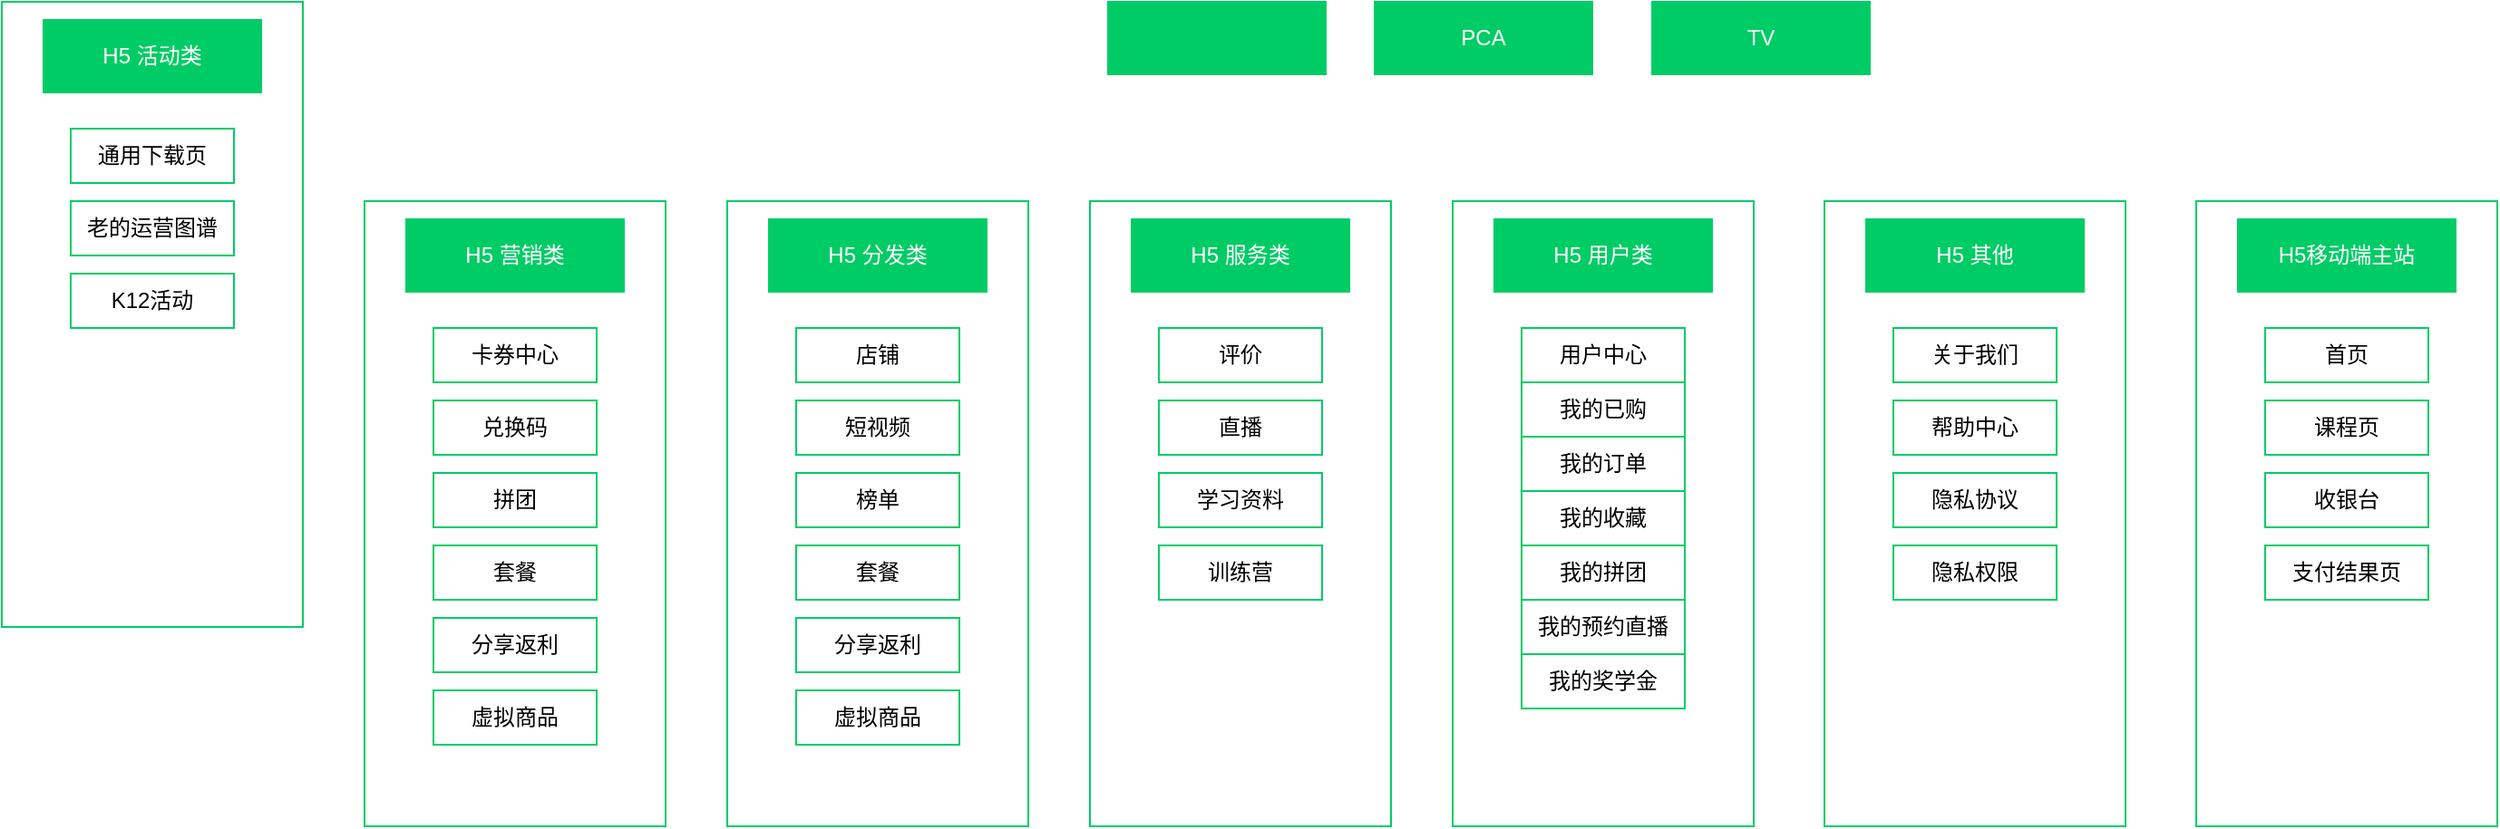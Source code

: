<mxfile version="13.8.2" type="github">
  <diagram id="gfnUJu7TLGORwSLl_J-d" name="Page-1">
    <mxGraphModel dx="1062" dy="751" grid="1" gridSize="10" guides="1" tooltips="1" connect="1" arrows="1" fold="1" page="1" pageScale="1" pageWidth="827" pageHeight="1169" math="0" shadow="0">
      <root>
        <mxCell id="0" />
        <mxCell id="1" parent="0" />
        <mxCell id="xJqPMLtHzBKI9CbUthfr-4" value="" style="rounded=0;whiteSpace=wrap;html=1;strokeColor=#00CC66;fillColor=#00CC66;" vertex="1" parent="1">
          <mxGeometry x="680" y="80" width="120" height="40" as="geometry" />
        </mxCell>
        <mxCell id="xJqPMLtHzBKI9CbUthfr-5" value="&lt;font color=&quot;#ffffff&quot;&gt;PCA&lt;/font&gt;" style="rounded=0;whiteSpace=wrap;html=1;strokeColor=#00CC66;fillColor=#00CC66;" vertex="1" parent="1">
          <mxGeometry x="827" y="80" width="120" height="40" as="geometry" />
        </mxCell>
        <mxCell id="xJqPMLtHzBKI9CbUthfr-6" value="&lt;font color=&quot;#ffffff&quot;&gt;TV&lt;/font&gt;" style="rounded=0;whiteSpace=wrap;html=1;strokeColor=#00CC66;fillColor=#00CC66;" vertex="1" parent="1">
          <mxGeometry x="980" y="80" width="120" height="40" as="geometry" />
        </mxCell>
        <mxCell id="xJqPMLtHzBKI9CbUthfr-11" value="" style="rounded=0;whiteSpace=wrap;html=1;strokeColor=#00CC66;fillColor=#FFFFFF;" vertex="1" parent="1">
          <mxGeometry x="70" y="80" width="166" height="345" as="geometry" />
        </mxCell>
        <mxCell id="KTYjkmk88nUUxBB73JGT-1" value="&lt;font color=&quot;#ffffff&quot;&gt;H5 活动类&lt;/font&gt;" style="rounded=0;whiteSpace=wrap;html=1;strokeColor=#00CC66;fillColor=#00CC66;" parent="1" vertex="1">
          <mxGeometry x="93" y="90" width="120" height="40" as="geometry" />
        </mxCell>
        <mxCell id="xJqPMLtHzBKI9CbUthfr-7" value="通用下载页" style="rounded=0;whiteSpace=wrap;html=1;strokeColor=#00CC66;fillColor=#FFFFFF;" vertex="1" parent="1">
          <mxGeometry x="108" y="150" width="90" height="30" as="geometry" />
        </mxCell>
        <mxCell id="xJqPMLtHzBKI9CbUthfr-8" value="老的运营图谱" style="rounded=0;whiteSpace=wrap;html=1;strokeColor=#00CC66;fillColor=#FFFFFF;" vertex="1" parent="1">
          <mxGeometry x="108" y="190" width="90" height="30" as="geometry" />
        </mxCell>
        <mxCell id="xJqPMLtHzBKI9CbUthfr-9" value="K12活动" style="rounded=0;whiteSpace=wrap;html=1;strokeColor=#00CC66;fillColor=#FFFFFF;" vertex="1" parent="1">
          <mxGeometry x="108" y="230" width="90" height="30" as="geometry" />
        </mxCell>
        <mxCell id="xJqPMLtHzBKI9CbUthfr-13" value="" style="rounded=0;whiteSpace=wrap;html=1;strokeColor=#00CC66;fillColor=#FFFFFF;" vertex="1" parent="1">
          <mxGeometry x="270" y="190" width="166" height="345" as="geometry" />
        </mxCell>
        <mxCell id="xJqPMLtHzBKI9CbUthfr-14" value="&lt;span style=&quot;color: rgb(255 , 255 , 255)&quot;&gt;H5 营销类&lt;/span&gt;" style="rounded=0;whiteSpace=wrap;html=1;strokeColor=#00CC66;fillColor=#00CC66;" vertex="1" parent="1">
          <mxGeometry x="293" y="200" width="120" height="40" as="geometry" />
        </mxCell>
        <mxCell id="xJqPMLtHzBKI9CbUthfr-15" value="卡券中心" style="rounded=0;whiteSpace=wrap;html=1;strokeColor=#00CC66;fillColor=#FFFFFF;" vertex="1" parent="1">
          <mxGeometry x="308" y="260" width="90" height="30" as="geometry" />
        </mxCell>
        <mxCell id="xJqPMLtHzBKI9CbUthfr-16" value="兑换码" style="rounded=0;whiteSpace=wrap;html=1;strokeColor=#00CC66;fillColor=#FFFFFF;" vertex="1" parent="1">
          <mxGeometry x="308" y="300" width="90" height="30" as="geometry" />
        </mxCell>
        <mxCell id="xJqPMLtHzBKI9CbUthfr-17" value="拼团" style="rounded=0;whiteSpace=wrap;html=1;strokeColor=#00CC66;fillColor=#FFFFFF;" vertex="1" parent="1">
          <mxGeometry x="308" y="340" width="90" height="30" as="geometry" />
        </mxCell>
        <mxCell id="xJqPMLtHzBKI9CbUthfr-18" value="套餐" style="rounded=0;whiteSpace=wrap;html=1;strokeColor=#00CC66;fillColor=#FFFFFF;" vertex="1" parent="1">
          <mxGeometry x="308" y="380" width="90" height="30" as="geometry" />
        </mxCell>
        <mxCell id="xJqPMLtHzBKI9CbUthfr-19" value="分享返利" style="rounded=0;whiteSpace=wrap;html=1;strokeColor=#00CC66;fillColor=#FFFFFF;" vertex="1" parent="1">
          <mxGeometry x="308" y="420" width="90" height="30" as="geometry" />
        </mxCell>
        <mxCell id="xJqPMLtHzBKI9CbUthfr-20" value="虚拟商品" style="rounded=0;whiteSpace=wrap;html=1;strokeColor=#00CC66;fillColor=#FFFFFF;" vertex="1" parent="1">
          <mxGeometry x="308" y="460" width="90" height="30" as="geometry" />
        </mxCell>
        <mxCell id="xJqPMLtHzBKI9CbUthfr-28" value="" style="rounded=0;whiteSpace=wrap;html=1;strokeColor=#00CC66;fillColor=#FFFFFF;" vertex="1" parent="1">
          <mxGeometry x="470" y="190" width="166" height="345" as="geometry" />
        </mxCell>
        <mxCell id="xJqPMLtHzBKI9CbUthfr-29" value="&lt;span style=&quot;color: rgb(255 , 255 , 255)&quot;&gt;H5 分发类&lt;/span&gt;" style="rounded=0;whiteSpace=wrap;html=1;strokeColor=#00CC66;fillColor=#00CC66;" vertex="1" parent="1">
          <mxGeometry x="493" y="200" width="120" height="40" as="geometry" />
        </mxCell>
        <mxCell id="xJqPMLtHzBKI9CbUthfr-30" value="店铺" style="rounded=0;whiteSpace=wrap;html=1;strokeColor=#00CC66;fillColor=#FFFFFF;" vertex="1" parent="1">
          <mxGeometry x="508" y="260" width="90" height="30" as="geometry" />
        </mxCell>
        <mxCell id="xJqPMLtHzBKI9CbUthfr-31" value="短视频" style="rounded=0;whiteSpace=wrap;html=1;strokeColor=#00CC66;fillColor=#FFFFFF;" vertex="1" parent="1">
          <mxGeometry x="508" y="300" width="90" height="30" as="geometry" />
        </mxCell>
        <mxCell id="xJqPMLtHzBKI9CbUthfr-32" value="榜单" style="rounded=0;whiteSpace=wrap;html=1;strokeColor=#00CC66;fillColor=#FFFFFF;" vertex="1" parent="1">
          <mxGeometry x="508" y="340" width="90" height="30" as="geometry" />
        </mxCell>
        <mxCell id="xJqPMLtHzBKI9CbUthfr-33" value="套餐" style="rounded=0;whiteSpace=wrap;html=1;strokeColor=#00CC66;fillColor=#FFFFFF;" vertex="1" parent="1">
          <mxGeometry x="508" y="380" width="90" height="30" as="geometry" />
        </mxCell>
        <mxCell id="xJqPMLtHzBKI9CbUthfr-34" value="分享返利" style="rounded=0;whiteSpace=wrap;html=1;strokeColor=#00CC66;fillColor=#FFFFFF;" vertex="1" parent="1">
          <mxGeometry x="508" y="420" width="90" height="30" as="geometry" />
        </mxCell>
        <mxCell id="xJqPMLtHzBKI9CbUthfr-35" value="虚拟商品" style="rounded=0;whiteSpace=wrap;html=1;strokeColor=#00CC66;fillColor=#FFFFFF;" vertex="1" parent="1">
          <mxGeometry x="508" y="460" width="90" height="30" as="geometry" />
        </mxCell>
        <mxCell id="xJqPMLtHzBKI9CbUthfr-36" value="" style="rounded=0;whiteSpace=wrap;html=1;strokeColor=#00CC66;fillColor=#FFFFFF;" vertex="1" parent="1">
          <mxGeometry x="1075" y="190" width="166" height="345" as="geometry" />
        </mxCell>
        <mxCell id="xJqPMLtHzBKI9CbUthfr-37" value="&lt;span style=&quot;color: rgb(255 , 255 , 255)&quot;&gt;H5 其他&lt;/span&gt;" style="rounded=0;whiteSpace=wrap;html=1;strokeColor=#00CC66;fillColor=#00CC66;" vertex="1" parent="1">
          <mxGeometry x="1098" y="200" width="120" height="40" as="geometry" />
        </mxCell>
        <mxCell id="xJqPMLtHzBKI9CbUthfr-38" value="关于我们" style="rounded=0;whiteSpace=wrap;html=1;strokeColor=#00CC66;fillColor=#FFFFFF;" vertex="1" parent="1">
          <mxGeometry x="1113" y="260" width="90" height="30" as="geometry" />
        </mxCell>
        <mxCell id="xJqPMLtHzBKI9CbUthfr-39" value="帮助中心" style="rounded=0;whiteSpace=wrap;html=1;strokeColor=#00CC66;fillColor=#FFFFFF;" vertex="1" parent="1">
          <mxGeometry x="1113" y="300" width="90" height="30" as="geometry" />
        </mxCell>
        <mxCell id="xJqPMLtHzBKI9CbUthfr-40" value="隐私协议" style="rounded=0;whiteSpace=wrap;html=1;strokeColor=#00CC66;fillColor=#FFFFFF;" vertex="1" parent="1">
          <mxGeometry x="1113" y="340" width="90" height="30" as="geometry" />
        </mxCell>
        <mxCell id="xJqPMLtHzBKI9CbUthfr-41" value="隐私权限" style="rounded=0;whiteSpace=wrap;html=1;strokeColor=#00CC66;fillColor=#FFFFFF;" vertex="1" parent="1">
          <mxGeometry x="1113" y="380" width="90" height="30" as="geometry" />
        </mxCell>
        <mxCell id="xJqPMLtHzBKI9CbUthfr-44" value="" style="rounded=0;whiteSpace=wrap;html=1;strokeColor=#00CC66;fillColor=#FFFFFF;" vertex="1" parent="1">
          <mxGeometry x="670" y="190" width="166" height="345" as="geometry" />
        </mxCell>
        <mxCell id="xJqPMLtHzBKI9CbUthfr-45" value="&lt;span style=&quot;color: rgb(255 , 255 , 255)&quot;&gt;H5 服务类&lt;/span&gt;" style="rounded=0;whiteSpace=wrap;html=1;strokeColor=#00CC66;fillColor=#00CC66;" vertex="1" parent="1">
          <mxGeometry x="693" y="200" width="120" height="40" as="geometry" />
        </mxCell>
        <mxCell id="xJqPMLtHzBKI9CbUthfr-46" value="评价" style="rounded=0;whiteSpace=wrap;html=1;strokeColor=#00CC66;fillColor=#FFFFFF;" vertex="1" parent="1">
          <mxGeometry x="708" y="260" width="90" height="30" as="geometry" />
        </mxCell>
        <mxCell id="xJqPMLtHzBKI9CbUthfr-47" value="直播" style="rounded=0;whiteSpace=wrap;html=1;strokeColor=#00CC66;fillColor=#FFFFFF;" vertex="1" parent="1">
          <mxGeometry x="708" y="300" width="90" height="30" as="geometry" />
        </mxCell>
        <mxCell id="xJqPMLtHzBKI9CbUthfr-48" value="学习资料" style="rounded=0;whiteSpace=wrap;html=1;strokeColor=#00CC66;fillColor=#FFFFFF;" vertex="1" parent="1">
          <mxGeometry x="708" y="340" width="90" height="30" as="geometry" />
        </mxCell>
        <mxCell id="xJqPMLtHzBKI9CbUthfr-49" value="训练营" style="rounded=0;whiteSpace=wrap;html=1;strokeColor=#00CC66;fillColor=#FFFFFF;" vertex="1" parent="1">
          <mxGeometry x="708" y="380" width="90" height="30" as="geometry" />
        </mxCell>
        <mxCell id="xJqPMLtHzBKI9CbUthfr-52" value="" style="rounded=0;whiteSpace=wrap;html=1;strokeColor=#00CC66;fillColor=#FFFFFF;" vertex="1" parent="1">
          <mxGeometry x="870" y="190" width="166" height="345" as="geometry" />
        </mxCell>
        <mxCell id="xJqPMLtHzBKI9CbUthfr-53" value="&lt;span style=&quot;color: rgb(255 , 255 , 255)&quot;&gt;H5 用户类&lt;/span&gt;" style="rounded=0;whiteSpace=wrap;html=1;strokeColor=#00CC66;fillColor=#00CC66;" vertex="1" parent="1">
          <mxGeometry x="893" y="200" width="120" height="40" as="geometry" />
        </mxCell>
        <mxCell id="xJqPMLtHzBKI9CbUthfr-54" value="用户中心" style="rounded=0;whiteSpace=wrap;html=1;strokeColor=#00CC66;fillColor=#FFFFFF;" vertex="1" parent="1">
          <mxGeometry x="908" y="260" width="90" height="30" as="geometry" />
        </mxCell>
        <mxCell id="xJqPMLtHzBKI9CbUthfr-55" value="我的已购" style="rounded=0;whiteSpace=wrap;html=1;strokeColor=#00CC66;fillColor=#FFFFFF;" vertex="1" parent="1">
          <mxGeometry x="908" y="290" width="90" height="30" as="geometry" />
        </mxCell>
        <mxCell id="xJqPMLtHzBKI9CbUthfr-56" value="我的订单" style="rounded=0;whiteSpace=wrap;html=1;strokeColor=#00CC66;fillColor=#FFFFFF;" vertex="1" parent="1">
          <mxGeometry x="908" y="320" width="90" height="30" as="geometry" />
        </mxCell>
        <mxCell id="xJqPMLtHzBKI9CbUthfr-57" value="我的收藏" style="rounded=0;whiteSpace=wrap;html=1;strokeColor=#00CC66;fillColor=#FFFFFF;" vertex="1" parent="1">
          <mxGeometry x="908" y="350" width="90" height="30" as="geometry" />
        </mxCell>
        <mxCell id="xJqPMLtHzBKI9CbUthfr-58" value="我的拼团" style="rounded=0;whiteSpace=wrap;html=1;strokeColor=#00CC66;fillColor=#FFFFFF;" vertex="1" parent="1">
          <mxGeometry x="908" y="380" width="90" height="30" as="geometry" />
        </mxCell>
        <mxCell id="xJqPMLtHzBKI9CbUthfr-59" value="我的预约直播" style="rounded=0;whiteSpace=wrap;html=1;strokeColor=#00CC66;fillColor=#FFFFFF;" vertex="1" parent="1">
          <mxGeometry x="908" y="410" width="90" height="30" as="geometry" />
        </mxCell>
        <mxCell id="xJqPMLtHzBKI9CbUthfr-60" value="我的奖学金" style="rounded=0;whiteSpace=wrap;html=1;strokeColor=#00CC66;fillColor=#FFFFFF;" vertex="1" parent="1">
          <mxGeometry x="908" y="440" width="90" height="30" as="geometry" />
        </mxCell>
        <mxCell id="xJqPMLtHzBKI9CbUthfr-67" value="" style="rounded=0;whiteSpace=wrap;html=1;strokeColor=#00CC66;fillColor=#FFFFFF;" vertex="1" parent="1">
          <mxGeometry x="1280" y="190" width="166" height="345" as="geometry" />
        </mxCell>
        <mxCell id="xJqPMLtHzBKI9CbUthfr-68" value="&lt;span style=&quot;color: rgb(255 , 255 , 255)&quot;&gt;H5移动端主站&lt;/span&gt;" style="rounded=0;whiteSpace=wrap;html=1;strokeColor=#00CC66;fillColor=#00CC66;" vertex="1" parent="1">
          <mxGeometry x="1303" y="200" width="120" height="40" as="geometry" />
        </mxCell>
        <mxCell id="xJqPMLtHzBKI9CbUthfr-69" value="首页" style="rounded=0;whiteSpace=wrap;html=1;strokeColor=#00CC66;fillColor=#FFFFFF;" vertex="1" parent="1">
          <mxGeometry x="1318" y="260" width="90" height="30" as="geometry" />
        </mxCell>
        <mxCell id="xJqPMLtHzBKI9CbUthfr-70" value="课程页" style="rounded=0;whiteSpace=wrap;html=1;strokeColor=#00CC66;fillColor=#FFFFFF;" vertex="1" parent="1">
          <mxGeometry x="1318" y="300" width="90" height="30" as="geometry" />
        </mxCell>
        <mxCell id="xJqPMLtHzBKI9CbUthfr-71" value="收银台" style="rounded=0;whiteSpace=wrap;html=1;strokeColor=#00CC66;fillColor=#FFFFFF;" vertex="1" parent="1">
          <mxGeometry x="1318" y="340" width="90" height="30" as="geometry" />
        </mxCell>
        <mxCell id="xJqPMLtHzBKI9CbUthfr-72" value="支付结果页" style="rounded=0;whiteSpace=wrap;html=1;strokeColor=#00CC66;fillColor=#FFFFFF;" vertex="1" parent="1">
          <mxGeometry x="1318" y="380" width="90" height="30" as="geometry" />
        </mxCell>
      </root>
    </mxGraphModel>
  </diagram>
</mxfile>
